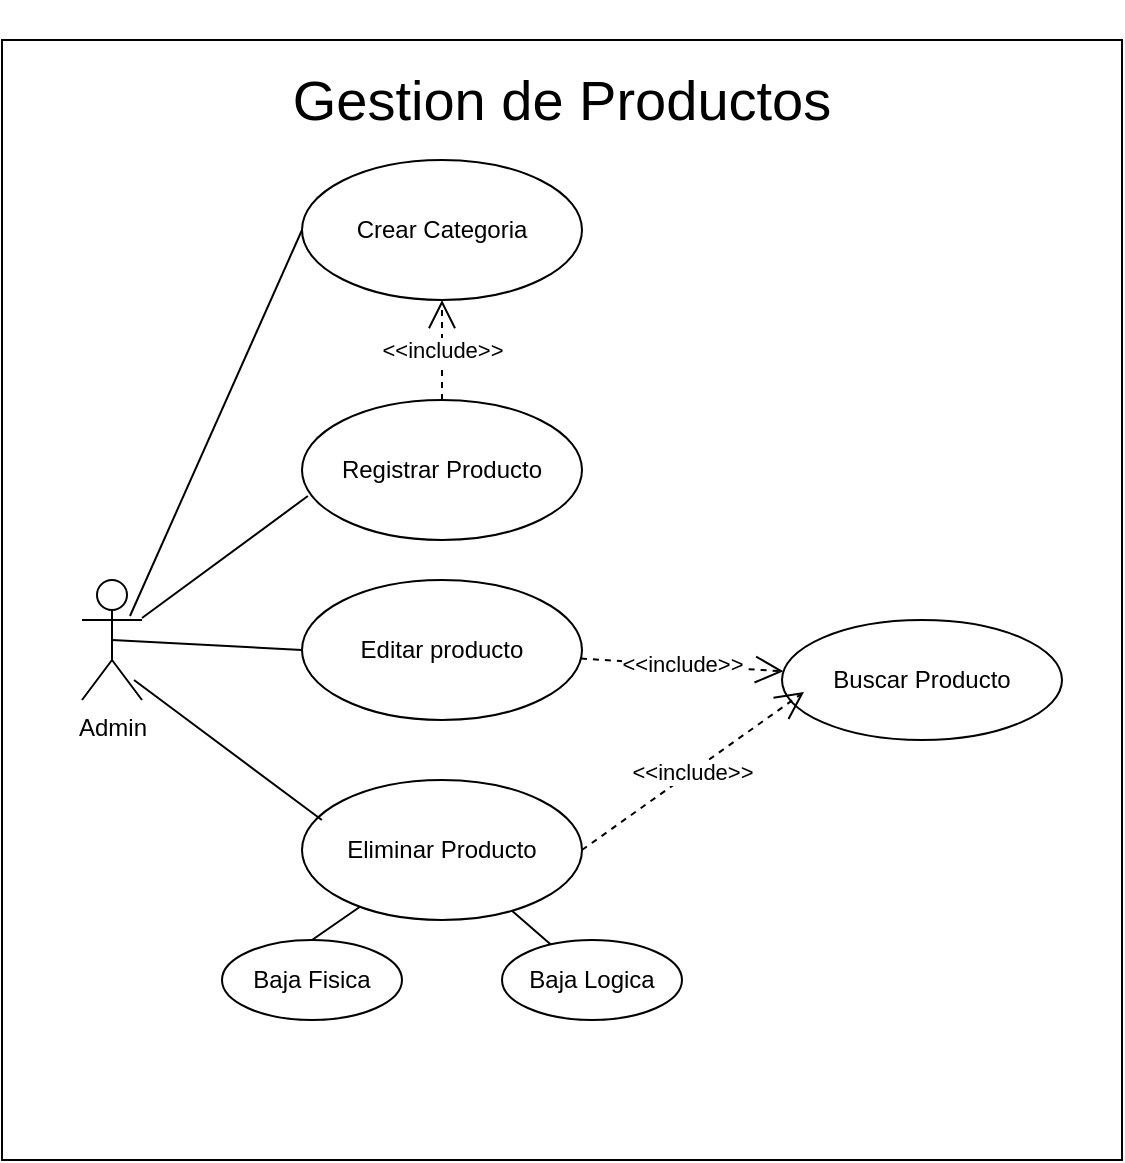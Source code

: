 <mxfile version="22.0.8" type="github">
  <diagram name="Página-1" id="6EjjrTVFEm6qe1ew8q8Y">
    <mxGraphModel dx="880" dy="1647" grid="1" gridSize="10" guides="1" tooltips="1" connect="1" arrows="1" fold="1" page="1" pageScale="1" pageWidth="827" pageHeight="1169" math="0" shadow="0">
      <root>
        <mxCell id="0" />
        <mxCell id="1" parent="0" />
        <mxCell id="fCK78SXwBXorTyQpff8O-12" value="" style="whiteSpace=wrap;html=1;aspect=fixed;" vertex="1" parent="1">
          <mxGeometry x="60" y="-100" width="560" height="560" as="geometry" />
        </mxCell>
        <mxCell id="fCK78SXwBXorTyQpff8O-13" value="Admin" style="shape=umlActor;verticalLabelPosition=bottom;verticalAlign=top;html=1;" vertex="1" parent="1">
          <mxGeometry x="100" y="170" width="30" height="60" as="geometry" />
        </mxCell>
        <mxCell id="fCK78SXwBXorTyQpff8O-14" value="Registrar Producto" style="ellipse;whiteSpace=wrap;html=1;" vertex="1" parent="1">
          <mxGeometry x="210" y="80" width="140" height="70" as="geometry" />
        </mxCell>
        <mxCell id="fCK78SXwBXorTyQpff8O-15" value="Editar producto" style="ellipse;whiteSpace=wrap;html=1;" vertex="1" parent="1">
          <mxGeometry x="210" y="170" width="140" height="70" as="geometry" />
        </mxCell>
        <mxCell id="fCK78SXwBXorTyQpff8O-16" value="Eliminar Producto" style="ellipse;whiteSpace=wrap;html=1;" vertex="1" parent="1">
          <mxGeometry x="210" y="270" width="140" height="70" as="geometry" />
        </mxCell>
        <mxCell id="fCK78SXwBXorTyQpff8O-17" value="Baja Logica" style="ellipse;whiteSpace=wrap;html=1;" vertex="1" parent="1">
          <mxGeometry x="310" y="350" width="90" height="40" as="geometry" />
        </mxCell>
        <mxCell id="fCK78SXwBXorTyQpff8O-18" value="Baja Fisica" style="ellipse;whiteSpace=wrap;html=1;" vertex="1" parent="1">
          <mxGeometry x="170" y="350" width="90" height="40" as="geometry" />
        </mxCell>
        <mxCell id="fCK78SXwBXorTyQpff8O-19" value="" style="endArrow=none;html=1;rounded=0;entryX=0.021;entryY=0.686;entryDx=0;entryDy=0;entryPerimeter=0;" edge="1" parent="1" source="fCK78SXwBXorTyQpff8O-13" target="fCK78SXwBXorTyQpff8O-14">
          <mxGeometry width="50" height="50" relative="1" as="geometry">
            <mxPoint x="460" y="300" as="sourcePoint" />
            <mxPoint x="510" y="250" as="targetPoint" />
          </mxGeometry>
        </mxCell>
        <mxCell id="fCK78SXwBXorTyQpff8O-20" value="" style="endArrow=none;html=1;rounded=0;entryX=0;entryY=0.5;entryDx=0;entryDy=0;exitX=0.5;exitY=0.5;exitDx=0;exitDy=0;exitPerimeter=0;" edge="1" parent="1" source="fCK78SXwBXorTyQpff8O-13" target="fCK78SXwBXorTyQpff8O-15">
          <mxGeometry width="50" height="50" relative="1" as="geometry">
            <mxPoint x="460" y="300" as="sourcePoint" />
            <mxPoint x="510" y="250" as="targetPoint" />
          </mxGeometry>
        </mxCell>
        <mxCell id="fCK78SXwBXorTyQpff8O-21" value="" style="endArrow=none;html=1;rounded=0;entryX=0.867;entryY=0.833;entryDx=0;entryDy=0;entryPerimeter=0;exitX=0.071;exitY=0.286;exitDx=0;exitDy=0;exitPerimeter=0;" edge="1" parent="1" source="fCK78SXwBXorTyQpff8O-16" target="fCK78SXwBXorTyQpff8O-13">
          <mxGeometry width="50" height="50" relative="1" as="geometry">
            <mxPoint x="390" y="280" as="sourcePoint" />
            <mxPoint x="440" y="230" as="targetPoint" />
          </mxGeometry>
        </mxCell>
        <mxCell id="fCK78SXwBXorTyQpff8O-22" value="" style="endArrow=none;html=1;rounded=0;exitX=0.5;exitY=0;exitDx=0;exitDy=0;" edge="1" parent="1" source="fCK78SXwBXorTyQpff8O-18" target="fCK78SXwBXorTyQpff8O-16">
          <mxGeometry width="50" height="50" relative="1" as="geometry">
            <mxPoint x="390" y="280" as="sourcePoint" />
            <mxPoint x="440" y="230" as="targetPoint" />
          </mxGeometry>
        </mxCell>
        <mxCell id="fCK78SXwBXorTyQpff8O-23" value="" style="endArrow=none;html=1;rounded=0;" edge="1" parent="1" source="fCK78SXwBXorTyQpff8O-17" target="fCK78SXwBXorTyQpff8O-16">
          <mxGeometry width="50" height="50" relative="1" as="geometry">
            <mxPoint x="390" y="280" as="sourcePoint" />
            <mxPoint x="440" y="230" as="targetPoint" />
          </mxGeometry>
        </mxCell>
        <mxCell id="fCK78SXwBXorTyQpff8O-24" value="Buscar Producto" style="ellipse;whiteSpace=wrap;html=1;" vertex="1" parent="1">
          <mxGeometry x="450" y="190" width="140" height="60" as="geometry" />
        </mxCell>
        <mxCell id="fCK78SXwBXorTyQpff8O-25" value="&amp;lt;&amp;lt;include&amp;gt;&amp;gt;" style="endArrow=open;endSize=12;dashed=1;html=1;rounded=0;" edge="1" parent="1" source="fCK78SXwBXorTyQpff8O-15" target="fCK78SXwBXorTyQpff8O-24">
          <mxGeometry width="160" relative="1" as="geometry">
            <mxPoint x="330" y="260" as="sourcePoint" />
            <mxPoint x="490" y="260" as="targetPoint" />
          </mxGeometry>
        </mxCell>
        <mxCell id="fCK78SXwBXorTyQpff8O-27" value="&amp;lt;&amp;lt;include&amp;gt;&amp;gt;" style="endArrow=open;endSize=12;dashed=1;html=1;rounded=0;exitX=1;exitY=0.5;exitDx=0;exitDy=0;" edge="1" parent="1" source="fCK78SXwBXorTyQpff8O-16">
          <mxGeometry width="160" relative="1" as="geometry">
            <mxPoint x="360" y="219" as="sourcePoint" />
            <mxPoint x="461" y="226" as="targetPoint" />
          </mxGeometry>
        </mxCell>
        <mxCell id="fCK78SXwBXorTyQpff8O-29" value="&lt;font style=&quot;font-size: 28px;&quot;&gt;Gestion de Productos&lt;/font&gt;" style="text;html=1;strokeColor=none;fillColor=none;align=center;verticalAlign=middle;whiteSpace=wrap;rounded=0;" vertex="1" parent="1">
          <mxGeometry x="182" y="-120" width="316" height="100" as="geometry" />
        </mxCell>
        <mxCell id="fCK78SXwBXorTyQpff8O-30" value="Crear Categoria" style="ellipse;whiteSpace=wrap;html=1;" vertex="1" parent="1">
          <mxGeometry x="210" y="-40" width="140" height="70" as="geometry" />
        </mxCell>
        <mxCell id="fCK78SXwBXorTyQpff8O-31" value="" style="endArrow=none;html=1;rounded=0;entryX=0;entryY=0.5;entryDx=0;entryDy=0;exitX=0.8;exitY=0.3;exitDx=0;exitDy=0;exitPerimeter=0;" edge="1" parent="1" source="fCK78SXwBXorTyQpff8O-13" target="fCK78SXwBXorTyQpff8O-30">
          <mxGeometry width="50" height="50" relative="1" as="geometry">
            <mxPoint x="390" y="110" as="sourcePoint" />
            <mxPoint x="440" y="60" as="targetPoint" />
          </mxGeometry>
        </mxCell>
        <mxCell id="fCK78SXwBXorTyQpff8O-32" value="&amp;lt;&amp;lt;include&amp;gt;&amp;gt;" style="endArrow=open;endSize=12;dashed=1;html=1;rounded=0;entryX=0.5;entryY=1;entryDx=0;entryDy=0;" edge="1" parent="1" source="fCK78SXwBXorTyQpff8O-14" target="fCK78SXwBXorTyQpff8O-30">
          <mxGeometry width="160" relative="1" as="geometry">
            <mxPoint x="360" y="219" as="sourcePoint" />
            <mxPoint x="461" y="226" as="targetPoint" />
          </mxGeometry>
        </mxCell>
      </root>
    </mxGraphModel>
  </diagram>
</mxfile>
